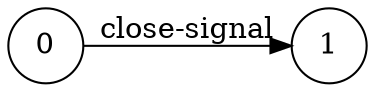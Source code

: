 digraph G {
  graph [rankdir="LR" ranksep=0];
  node [fixedsize=true width=0.5];
  0 [color="black" fillcolor="white" shape="circle" style="filled"];
  1 [color="black" fillcolor="white" shape="circle" style="filled"];
  0 -> 1 [label="close-signal"];
}
